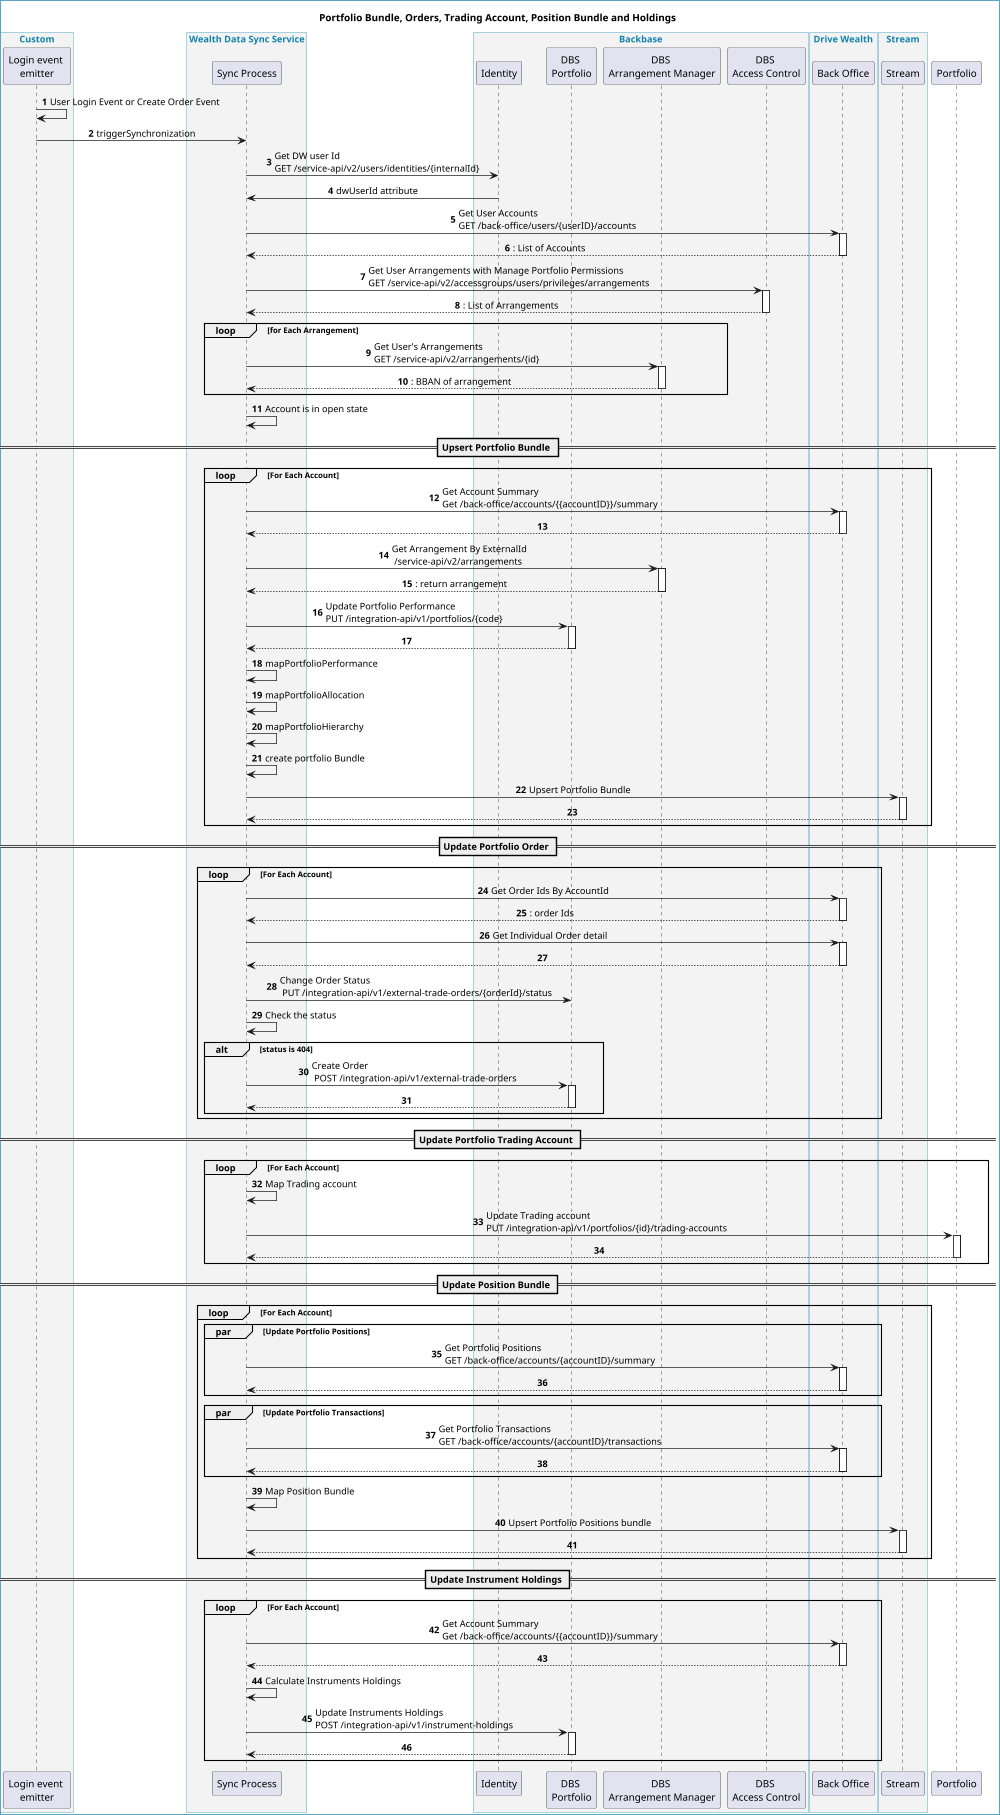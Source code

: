 @startuml

title Portfolio Bundle, Orders, Trading Account, Position Bundle and Holdings
autonumber
skinparam maxMessageSize 600
skinparam backgroundColor  #white


box Custom
    participant "Login event \nemitter" as lee
end box

box "Wealth Data Sync Service"
    participant "Sync Process" as datasync
end box

box "Backbase"
    participant "Identity" as identity
    participant "DBS \nPortfolio" as portfolio
    participant "DBS \nArrangement Manager" as arrangementManager
    participant "DBS \nAccess Control" as accessControl
end box

box "Drive Wealth"
    participant "Back Office" as bo
end box

box "Stream"
    participant "Stream" as stream
end box


lee -> lee :  User Login Event or Create Order Event
lee -> datasync : triggerSynchronization

datasync -> identity : Get DW user Id \nGET /service-api/v2/users/identities/{internalId}

identity -> datasync : dwUserId attribute

datasync -> bo : Get User Accounts \nGET /back-office/users/{userID}/accounts
activate bo
return : List of Accounts

datasync -> accessControl : Get User Arrangements with Manage Portfolio Permissions \nGET /service-api/v2/accessgroups/users/privileges/arrangements
activate accessControl
return : List of Arrangements

loop for Each Arrangement

  datasync -> arrangementManager : Get User's Arrangements \nGET /service-api/v2/arrangements/{id}
  activate arrangementManager
  return : BBAN of arrangement

end

datasync -> datasync : Account is in open state


    == Upsert Portfolio Bundle ==

loop For Each Account

        datasync -> bo : Get Account Summary \nGet /back-office/accounts/{{accountID}}/summary
        activate bo
        return

        datasync -> arrangementManager : Get Arrangement By ExternalId \n /service-api/v2/arrangements
        activate arrangementManager
        return : return arrangement

        datasync -> portfolio : Update Portfolio Performance \nPUT /integration-api/v1/portfolios/{code}
        activate portfolio
        return


        datasync -> datasync: mapPortfolioPerformance
        datasync -> datasync: mapPortfolioAllocation
        datasync -> datasync: mapPortfolioHierarchy
        datasync -> datasync: create portfolio Bundle

        datasync -> stream : Upsert Portfolio Bundle
        activate stream
        return

end
    == Update Portfolio Order ==

loop For Each Account


        datasync -> bo : Get Order Ids By AccountId
        activate bo
        return : order Ids

        datasync -> bo : Get Individual Order detail
        activate bo
        return

        datasync -> portfolio : Change Order Status\n PUT /integration-api/v1/external-trade-orders/{orderId}/status
        datasync -> datasync : Check the status
          alt status is 404
          datasync -> portfolio : Create Order\n POST /integration-api/v1/external-trade-orders
          activate portfolio
          return
          end


end

    == Update Portfolio Trading Account ==

loop For Each Account

        datasync -> datasync : Map Trading account
        datasync -> Portfolio : Update Trading account \nPUT /integration-api/v1/portfolios/{id}/trading-accounts
        activate Portfolio
        return

end


    == Update Position Bundle ==

loop For Each Account

     par Update Portfolio Positions

        datasync -> bo : Get Portfolio Positions \nGET /back-office/accounts/{accountID}/summary
        activate bo
        return
    end

    par Update Portfolio Transactions

        datasync -> bo : Get Portfolio Transactions \nGET /back-office/accounts/{accountID}/transactions
        activate bo
        return
    end

        datasync -> datasync : Map Position Bundle

        datasync -> stream : Upsert Portfolio Positions bundle
        activate stream
        return

end



    == Update Instrument Holdings ==

loop For Each Account

    datasync -> bo : Get Account Summary \nGet /back-office/accounts/{{accountID}}/summary
            activate bo
            return

        datasync -> datasync : Calculate Instruments Holdings
        datasync -> portfolio : Update Instruments Holdings \nPOST /integration-api/v1/instrument-holdings
        activate portfolio
        return

end

scale max 1000 width
skinparam backgroundColor white
skinparam Shadowing false
skinparam BoundaryBackgroundColor transparent
skinparam BoundaryBorderColor #1281ac
skinparam DiagramBorderColor #1281ac
skinparam defaultTextAlignment center
skinparam SequenceMessageAlign center
skinparam ReferenceBorderThickness 2

skinparam sequence {
    ActorBorderThickness 3
    ActorBorderColor #1281ac
    ActorBackgroundColor transparent
    ActorFontColor #1281ac
    ActorFontName Roboto
    ActorFontStyle bold
    ActorFontSize 14
    AgentBackgroundColor #1281ac
    ArrowFontColor #1281ac
    ArrowFontSize 14
    ArrowFontStyle bold
    ArrowColor #1281ac
    ArrowThickness 2
    RectangleBorderThickness 3
    BoxBackgroundColor #f3f3f3
    BoxBorderColor #1281ac
    BoxFontColor #1281ac
    BoxFontName Roboto
    BoxFontStyle bold
    BoxFontSize 16
    BoundaryBackgroundColor #1281ac
    BoundaryBorderColor #1281ac
    BoundaryFontColor #1281ac
    BoundryFontName Roboto
    BoundaryStereotypeFontColor #1281ac
    ClassBorderColor #1281ac
    ComponentBorderColor #1281ac
    DividerBackgroundColor white
    DividerBorderColor #1281ac
    DividerBorderThickness 3
    DividerFontColor #1281ac
    DividerFontName Roboto
    DividerFontSize bold
    DividerFontStyle 14
    GroupBorderColor #1281ac
    GroupBorderThickness 2
    GroupFontName Roboto
    GroupFontSize 14
    GroupFontColor #1281ac
    GroupHeaderFontColor #1281ac
    GroupHeaderFontName Roboto
    GroupHeaderFontSize 14
    GroupHeaderFontStyle bold
    LifeLineBorderColor #black
    LifeLineBackgroundColor #white
    LifeLineFontColor  #1281ac
    ParticipantBorderColor #1281ac
    ParticipantBackgroundColor white
    ParticipantFontSize 14
    ParticipantFontStyle bold
    ParticipantFontName Roboto
    ParticipantFontColor #1281ac
    ParticipantBorderThickness 2
    ReferenceBorderThickness 2
    SwimlaneBorderThickness 2
    TitleFontColor #1281ac
    TitleFontName Roboto
    TitleFontSize 18
    TitleBorderThickness 5
}
skinparam note {
  BackgroundColor #FFFFFF
  BorderColor #1281ac
  BorderThickness 1
  StartColor #1281ac
  BarColor #1281ac
  EndColor #1281ac
  FontColor #1281ac
  FontName Roboto
  FontSize 14
  FontStyle bold
}
skinparam activity {
  BackgroundColor #FFFFFF
  BorderColor #1281ac
  BorderThickness 4
  StartColor #1281ac
  BarColor #1281ac
  EndColor #1281ac
  FontColor #1281ac
  FontName Roboto
  FontSize 14
  FontStyle bold
}
skinparam rectangle {
  BackgroundColor #FFFFFF
  BorderColor #1281ac
  BorderThickness 4
  StartColor #1281ac
  BarColor #1281ac
  EndColor #1281ac
  FontColor #1281ac
  FontName Roboto
  FontSize 14
  FontStyle bold
}
skinparam cloud {
  BackgroundColor #FFFFFF
  BorderColor #1281ac
  BorderThickness 4
  StartColor #1281ac
  BarColor #1281ac
  EndColor #1281ac
  FontColor #1281ac
  FontName Roboto
  FontSize 14
  FontStyle bold
}
skinparam class {
  BackgroundColor #FFFFFF
  BorderColor #1281ac
  BorderThickness 1
  StartColor #1281ac
  BarColor #1281ac
  EndColor #1281ac
  FontColor #1281ac
  FontName Roboto
  FontSize 14
  FontStyle bold
}
skinparam component {
  BackgroundColor  #FFFFFF
  BorderColor #1281ac
  BorderThickness 2
  FontColor #1281ac
  FontName Roboto
  FontSize 14
  FontStyle bold
}
skinparam database {
  BackgroundColor #f3f3f3
  BorderColor #1281ac
  BorderThickness 2
  FontColor #1281ac
  FontName Roboto
  FontSize 14
  FontStyle bold
}
skinparam frame {
  ArrowColor #1281ac
  BackgroundColor #f3f3f3
  BorderColor #1281ac
  BorderThickness 4
  FontColor #1281ac
  FontName Roboto
  FontSize 14
  FontStyle bold
}
skinparam node {
  ArrowColor #1281ac
  BorderThickness 2
  BackgroundColor #FFFFFF
  BorderColor #1281ac
  FontColor #1281ac
  FontName Roboto
  FontSize 14
  FontStyle bold
}
skinparam package {
  BorderThickness 2
  BackgroundColor #FFFFFF
  BorderColor #1281ac
  FontColor #1281ac
  FontName Roboto
  FontSize 14
  FontStyle bold
}
skinparam partition {
  BackgroundColor #f3f3f3
  BorderColor #1281ac
  BorderThickness 2
  FontColor #1281ac
  FontName Roboto
  FontSize 14
  FontStyle bold
}


@enduml